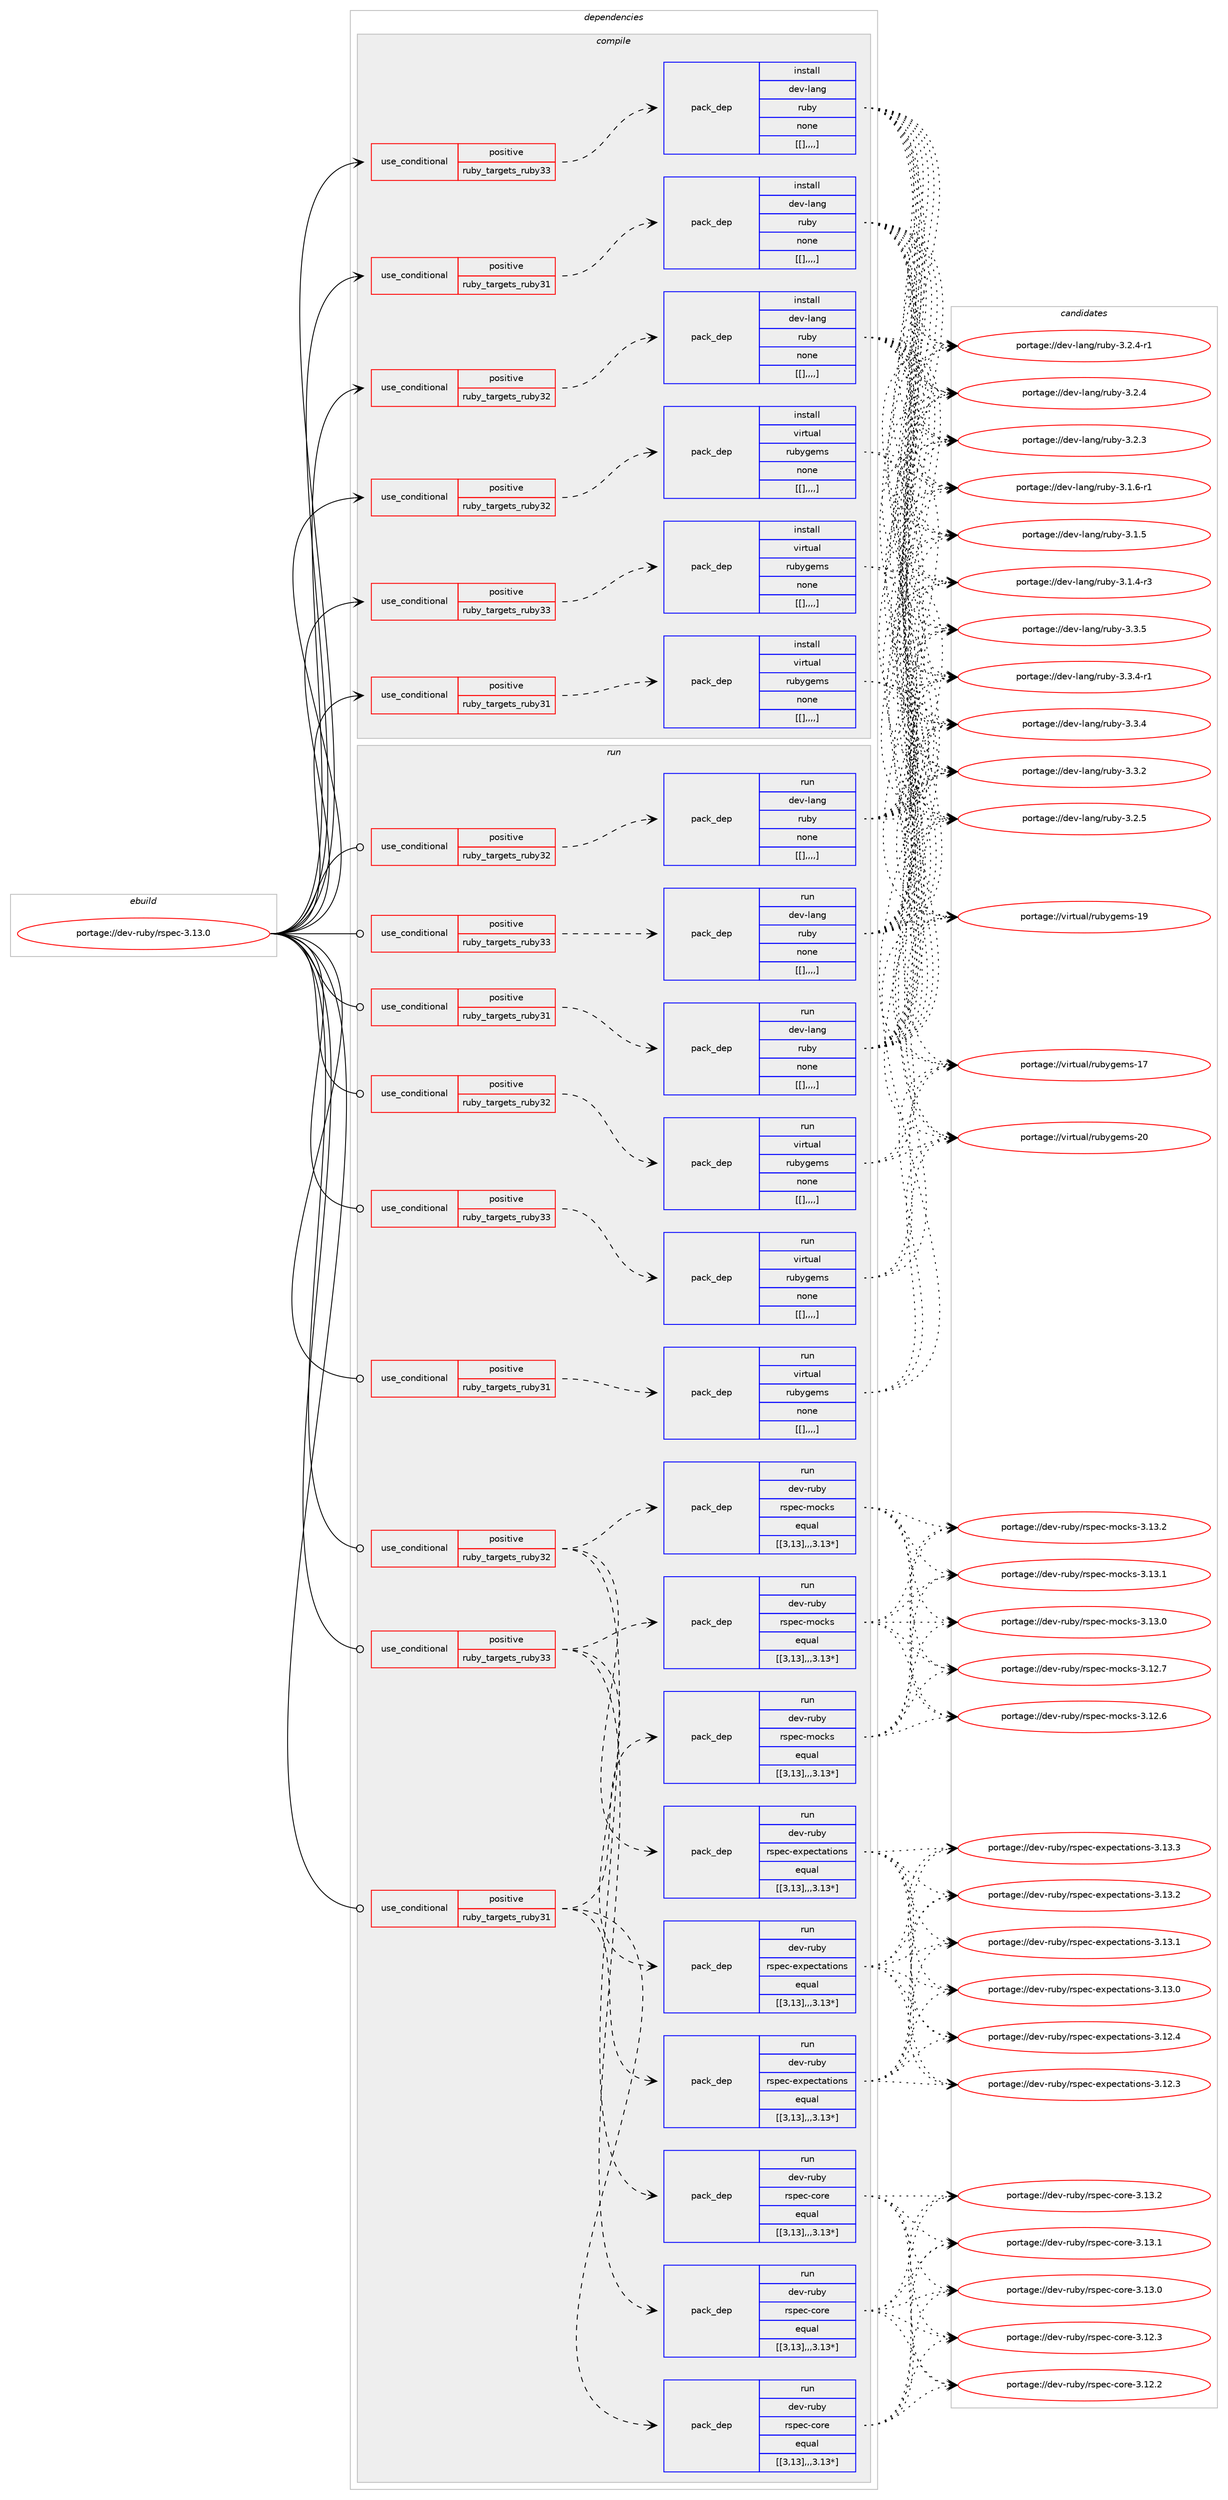 digraph prolog {

# *************
# Graph options
# *************

newrank=true;
concentrate=true;
compound=true;
graph [rankdir=LR,fontname=Helvetica,fontsize=10,ranksep=1.5];#, ranksep=2.5, nodesep=0.2];
edge  [arrowhead=vee];
node  [fontname=Helvetica,fontsize=10];

# **********
# The ebuild
# **********

subgraph cluster_leftcol {
color=gray;
label=<<i>ebuild</i>>;
id [label="portage://dev-ruby/rspec-3.13.0", color=red, width=4, href="../dev-ruby/rspec-3.13.0.svg"];
}

# ****************
# The dependencies
# ****************

subgraph cluster_midcol {
color=gray;
label=<<i>dependencies</i>>;
subgraph cluster_compile {
fillcolor="#eeeeee";
style=filled;
label=<<i>compile</i>>;
subgraph cond59027 {
dependency210332 [label=<<TABLE BORDER="0" CELLBORDER="1" CELLSPACING="0" CELLPADDING="4"><TR><TD ROWSPAN="3" CELLPADDING="10">use_conditional</TD></TR><TR><TD>positive</TD></TR><TR><TD>ruby_targets_ruby31</TD></TR></TABLE>>, shape=none, color=red];
subgraph pack149864 {
dependency210371 [label=<<TABLE BORDER="0" CELLBORDER="1" CELLSPACING="0" CELLPADDING="4" WIDTH="220"><TR><TD ROWSPAN="6" CELLPADDING="30">pack_dep</TD></TR><TR><TD WIDTH="110">install</TD></TR><TR><TD>dev-lang</TD></TR><TR><TD>ruby</TD></TR><TR><TD>none</TD></TR><TR><TD>[[],,,,]</TD></TR></TABLE>>, shape=none, color=blue];
}
dependency210332:e -> dependency210371:w [weight=20,style="dashed",arrowhead="vee"];
}
id:e -> dependency210332:w [weight=20,style="solid",arrowhead="vee"];
subgraph cond59055 {
dependency210376 [label=<<TABLE BORDER="0" CELLBORDER="1" CELLSPACING="0" CELLPADDING="4"><TR><TD ROWSPAN="3" CELLPADDING="10">use_conditional</TD></TR><TR><TD>positive</TD></TR><TR><TD>ruby_targets_ruby31</TD></TR></TABLE>>, shape=none, color=red];
subgraph pack149877 {
dependency210396 [label=<<TABLE BORDER="0" CELLBORDER="1" CELLSPACING="0" CELLPADDING="4" WIDTH="220"><TR><TD ROWSPAN="6" CELLPADDING="30">pack_dep</TD></TR><TR><TD WIDTH="110">install</TD></TR><TR><TD>virtual</TD></TR><TR><TD>rubygems</TD></TR><TR><TD>none</TD></TR><TR><TD>[[],,,,]</TD></TR></TABLE>>, shape=none, color=blue];
}
dependency210376:e -> dependency210396:w [weight=20,style="dashed",arrowhead="vee"];
}
id:e -> dependency210376:w [weight=20,style="solid",arrowhead="vee"];
subgraph cond59074 {
dependency210420 [label=<<TABLE BORDER="0" CELLBORDER="1" CELLSPACING="0" CELLPADDING="4"><TR><TD ROWSPAN="3" CELLPADDING="10">use_conditional</TD></TR><TR><TD>positive</TD></TR><TR><TD>ruby_targets_ruby32</TD></TR></TABLE>>, shape=none, color=red];
subgraph pack149907 {
dependency210493 [label=<<TABLE BORDER="0" CELLBORDER="1" CELLSPACING="0" CELLPADDING="4" WIDTH="220"><TR><TD ROWSPAN="6" CELLPADDING="30">pack_dep</TD></TR><TR><TD WIDTH="110">install</TD></TR><TR><TD>dev-lang</TD></TR><TR><TD>ruby</TD></TR><TR><TD>none</TD></TR><TR><TD>[[],,,,]</TD></TR></TABLE>>, shape=none, color=blue];
}
dependency210420:e -> dependency210493:w [weight=20,style="dashed",arrowhead="vee"];
}
id:e -> dependency210420:w [weight=20,style="solid",arrowhead="vee"];
subgraph cond59112 {
dependency210533 [label=<<TABLE BORDER="0" CELLBORDER="1" CELLSPACING="0" CELLPADDING="4"><TR><TD ROWSPAN="3" CELLPADDING="10">use_conditional</TD></TR><TR><TD>positive</TD></TR><TR><TD>ruby_targets_ruby32</TD></TR></TABLE>>, shape=none, color=red];
subgraph pack149952 {
dependency210556 [label=<<TABLE BORDER="0" CELLBORDER="1" CELLSPACING="0" CELLPADDING="4" WIDTH="220"><TR><TD ROWSPAN="6" CELLPADDING="30">pack_dep</TD></TR><TR><TD WIDTH="110">install</TD></TR><TR><TD>virtual</TD></TR><TR><TD>rubygems</TD></TR><TR><TD>none</TD></TR><TR><TD>[[],,,,]</TD></TR></TABLE>>, shape=none, color=blue];
}
dependency210533:e -> dependency210556:w [weight=20,style="dashed",arrowhead="vee"];
}
id:e -> dependency210533:w [weight=20,style="solid",arrowhead="vee"];
subgraph cond59168 {
dependency210619 [label=<<TABLE BORDER="0" CELLBORDER="1" CELLSPACING="0" CELLPADDING="4"><TR><TD ROWSPAN="3" CELLPADDING="10">use_conditional</TD></TR><TR><TD>positive</TD></TR><TR><TD>ruby_targets_ruby33</TD></TR></TABLE>>, shape=none, color=red];
subgraph pack150006 {
dependency210661 [label=<<TABLE BORDER="0" CELLBORDER="1" CELLSPACING="0" CELLPADDING="4" WIDTH="220"><TR><TD ROWSPAN="6" CELLPADDING="30">pack_dep</TD></TR><TR><TD WIDTH="110">install</TD></TR><TR><TD>dev-lang</TD></TR><TR><TD>ruby</TD></TR><TR><TD>none</TD></TR><TR><TD>[[],,,,]</TD></TR></TABLE>>, shape=none, color=blue];
}
dependency210619:e -> dependency210661:w [weight=20,style="dashed",arrowhead="vee"];
}
id:e -> dependency210619:w [weight=20,style="solid",arrowhead="vee"];
subgraph cond59193 {
dependency210667 [label=<<TABLE BORDER="0" CELLBORDER="1" CELLSPACING="0" CELLPADDING="4"><TR><TD ROWSPAN="3" CELLPADDING="10">use_conditional</TD></TR><TR><TD>positive</TD></TR><TR><TD>ruby_targets_ruby33</TD></TR></TABLE>>, shape=none, color=red];
subgraph pack150023 {
dependency210669 [label=<<TABLE BORDER="0" CELLBORDER="1" CELLSPACING="0" CELLPADDING="4" WIDTH="220"><TR><TD ROWSPAN="6" CELLPADDING="30">pack_dep</TD></TR><TR><TD WIDTH="110">install</TD></TR><TR><TD>virtual</TD></TR><TR><TD>rubygems</TD></TR><TR><TD>none</TD></TR><TR><TD>[[],,,,]</TD></TR></TABLE>>, shape=none, color=blue];
}
dependency210667:e -> dependency210669:w [weight=20,style="dashed",arrowhead="vee"];
}
id:e -> dependency210667:w [weight=20,style="solid",arrowhead="vee"];
}
subgraph cluster_compileandrun {
fillcolor="#eeeeee";
style=filled;
label=<<i>compile and run</i>>;
}
subgraph cluster_run {
fillcolor="#eeeeee";
style=filled;
label=<<i>run</i>>;
subgraph cond59201 {
dependency210692 [label=<<TABLE BORDER="0" CELLBORDER="1" CELLSPACING="0" CELLPADDING="4"><TR><TD ROWSPAN="3" CELLPADDING="10">use_conditional</TD></TR><TR><TD>positive</TD></TR><TR><TD>ruby_targets_ruby31</TD></TR></TABLE>>, shape=none, color=red];
subgraph pack150076 {
dependency210768 [label=<<TABLE BORDER="0" CELLBORDER="1" CELLSPACING="0" CELLPADDING="4" WIDTH="220"><TR><TD ROWSPAN="6" CELLPADDING="30">pack_dep</TD></TR><TR><TD WIDTH="110">run</TD></TR><TR><TD>dev-lang</TD></TR><TR><TD>ruby</TD></TR><TR><TD>none</TD></TR><TR><TD>[[],,,,]</TD></TR></TABLE>>, shape=none, color=blue];
}
dependency210692:e -> dependency210768:w [weight=20,style="dashed",arrowhead="vee"];
}
id:e -> dependency210692:w [weight=20,style="solid",arrowhead="odot"];
subgraph cond59238 {
dependency210813 [label=<<TABLE BORDER="0" CELLBORDER="1" CELLSPACING="0" CELLPADDING="4"><TR><TD ROWSPAN="3" CELLPADDING="10">use_conditional</TD></TR><TR><TD>positive</TD></TR><TR><TD>ruby_targets_ruby31</TD></TR></TABLE>>, shape=none, color=red];
subgraph pack150099 {
dependency210818 [label=<<TABLE BORDER="0" CELLBORDER="1" CELLSPACING="0" CELLPADDING="4" WIDTH="220"><TR><TD ROWSPAN="6" CELLPADDING="30">pack_dep</TD></TR><TR><TD WIDTH="110">run</TD></TR><TR><TD>dev-ruby</TD></TR><TR><TD>rspec-core</TD></TR><TR><TD>equal</TD></TR><TR><TD>[[3,13],,,3.13*]</TD></TR></TABLE>>, shape=none, color=blue];
}
dependency210813:e -> dependency210818:w [weight=20,style="dashed",arrowhead="vee"];
subgraph pack150116 {
dependency210868 [label=<<TABLE BORDER="0" CELLBORDER="1" CELLSPACING="0" CELLPADDING="4" WIDTH="220"><TR><TD ROWSPAN="6" CELLPADDING="30">pack_dep</TD></TR><TR><TD WIDTH="110">run</TD></TR><TR><TD>dev-ruby</TD></TR><TR><TD>rspec-expectations</TD></TR><TR><TD>equal</TD></TR><TR><TD>[[3,13],,,3.13*]</TD></TR></TABLE>>, shape=none, color=blue];
}
dependency210813:e -> dependency210868:w [weight=20,style="dashed",arrowhead="vee"];
subgraph pack150138 {
dependency210887 [label=<<TABLE BORDER="0" CELLBORDER="1" CELLSPACING="0" CELLPADDING="4" WIDTH="220"><TR><TD ROWSPAN="6" CELLPADDING="30">pack_dep</TD></TR><TR><TD WIDTH="110">run</TD></TR><TR><TD>dev-ruby</TD></TR><TR><TD>rspec-mocks</TD></TR><TR><TD>equal</TD></TR><TR><TD>[[3,13],,,3.13*]</TD></TR></TABLE>>, shape=none, color=blue];
}
dependency210813:e -> dependency210887:w [weight=20,style="dashed",arrowhead="vee"];
}
id:e -> dependency210813:w [weight=20,style="solid",arrowhead="odot"];
subgraph cond59333 {
dependency210976 [label=<<TABLE BORDER="0" CELLBORDER="1" CELLSPACING="0" CELLPADDING="4"><TR><TD ROWSPAN="3" CELLPADDING="10">use_conditional</TD></TR><TR><TD>positive</TD></TR><TR><TD>ruby_targets_ruby31</TD></TR></TABLE>>, shape=none, color=red];
subgraph pack150201 {
dependency211020 [label=<<TABLE BORDER="0" CELLBORDER="1" CELLSPACING="0" CELLPADDING="4" WIDTH="220"><TR><TD ROWSPAN="6" CELLPADDING="30">pack_dep</TD></TR><TR><TD WIDTH="110">run</TD></TR><TR><TD>virtual</TD></TR><TR><TD>rubygems</TD></TR><TR><TD>none</TD></TR><TR><TD>[[],,,,]</TD></TR></TABLE>>, shape=none, color=blue];
}
dependency210976:e -> dependency211020:w [weight=20,style="dashed",arrowhead="vee"];
}
id:e -> dependency210976:w [weight=20,style="solid",arrowhead="odot"];
subgraph cond59355 {
dependency211025 [label=<<TABLE BORDER="0" CELLBORDER="1" CELLSPACING="0" CELLPADDING="4"><TR><TD ROWSPAN="3" CELLPADDING="10">use_conditional</TD></TR><TR><TD>positive</TD></TR><TR><TD>ruby_targets_ruby32</TD></TR></TABLE>>, shape=none, color=red];
subgraph pack150224 {
dependency211043 [label=<<TABLE BORDER="0" CELLBORDER="1" CELLSPACING="0" CELLPADDING="4" WIDTH="220"><TR><TD ROWSPAN="6" CELLPADDING="30">pack_dep</TD></TR><TR><TD WIDTH="110">run</TD></TR><TR><TD>dev-lang</TD></TR><TR><TD>ruby</TD></TR><TR><TD>none</TD></TR><TR><TD>[[],,,,]</TD></TR></TABLE>>, shape=none, color=blue];
}
dependency211025:e -> dependency211043:w [weight=20,style="dashed",arrowhead="vee"];
}
id:e -> dependency211025:w [weight=20,style="solid",arrowhead="odot"];
subgraph cond59372 {
dependency211072 [label=<<TABLE BORDER="0" CELLBORDER="1" CELLSPACING="0" CELLPADDING="4"><TR><TD ROWSPAN="3" CELLPADDING="10">use_conditional</TD></TR><TR><TD>positive</TD></TR><TR><TD>ruby_targets_ruby32</TD></TR></TABLE>>, shape=none, color=red];
subgraph pack150237 {
dependency211076 [label=<<TABLE BORDER="0" CELLBORDER="1" CELLSPACING="0" CELLPADDING="4" WIDTH="220"><TR><TD ROWSPAN="6" CELLPADDING="30">pack_dep</TD></TR><TR><TD WIDTH="110">run</TD></TR><TR><TD>dev-ruby</TD></TR><TR><TD>rspec-core</TD></TR><TR><TD>equal</TD></TR><TR><TD>[[3,13],,,3.13*]</TD></TR></TABLE>>, shape=none, color=blue];
}
dependency211072:e -> dependency211076:w [weight=20,style="dashed",arrowhead="vee"];
subgraph pack150240 {
dependency211118 [label=<<TABLE BORDER="0" CELLBORDER="1" CELLSPACING="0" CELLPADDING="4" WIDTH="220"><TR><TD ROWSPAN="6" CELLPADDING="30">pack_dep</TD></TR><TR><TD WIDTH="110">run</TD></TR><TR><TD>dev-ruby</TD></TR><TR><TD>rspec-expectations</TD></TR><TR><TD>equal</TD></TR><TR><TD>[[3,13],,,3.13*]</TD></TR></TABLE>>, shape=none, color=blue];
}
dependency211072:e -> dependency211118:w [weight=20,style="dashed",arrowhead="vee"];
subgraph pack150263 {
dependency211140 [label=<<TABLE BORDER="0" CELLBORDER="1" CELLSPACING="0" CELLPADDING="4" WIDTH="220"><TR><TD ROWSPAN="6" CELLPADDING="30">pack_dep</TD></TR><TR><TD WIDTH="110">run</TD></TR><TR><TD>dev-ruby</TD></TR><TR><TD>rspec-mocks</TD></TR><TR><TD>equal</TD></TR><TR><TD>[[3,13],,,3.13*]</TD></TR></TABLE>>, shape=none, color=blue];
}
dependency211072:e -> dependency211140:w [weight=20,style="dashed",arrowhead="vee"];
}
id:e -> dependency211072:w [weight=20,style="solid",arrowhead="odot"];
subgraph cond59430 {
dependency211197 [label=<<TABLE BORDER="0" CELLBORDER="1" CELLSPACING="0" CELLPADDING="4"><TR><TD ROWSPAN="3" CELLPADDING="10">use_conditional</TD></TR><TR><TD>positive</TD></TR><TR><TD>ruby_targets_ruby32</TD></TR></TABLE>>, shape=none, color=red];
subgraph pack150317 {
dependency211241 [label=<<TABLE BORDER="0" CELLBORDER="1" CELLSPACING="0" CELLPADDING="4" WIDTH="220"><TR><TD ROWSPAN="6" CELLPADDING="30">pack_dep</TD></TR><TR><TD WIDTH="110">run</TD></TR><TR><TD>virtual</TD></TR><TR><TD>rubygems</TD></TR><TR><TD>none</TD></TR><TR><TD>[[],,,,]</TD></TR></TABLE>>, shape=none, color=blue];
}
dependency211197:e -> dependency211241:w [weight=20,style="dashed",arrowhead="vee"];
}
id:e -> dependency211197:w [weight=20,style="solid",arrowhead="odot"];
subgraph cond59461 {
dependency211261 [label=<<TABLE BORDER="0" CELLBORDER="1" CELLSPACING="0" CELLPADDING="4"><TR><TD ROWSPAN="3" CELLPADDING="10">use_conditional</TD></TR><TR><TD>positive</TD></TR><TR><TD>ruby_targets_ruby33</TD></TR></TABLE>>, shape=none, color=red];
subgraph pack150363 {
dependency211321 [label=<<TABLE BORDER="0" CELLBORDER="1" CELLSPACING="0" CELLPADDING="4" WIDTH="220"><TR><TD ROWSPAN="6" CELLPADDING="30">pack_dep</TD></TR><TR><TD WIDTH="110">run</TD></TR><TR><TD>dev-lang</TD></TR><TR><TD>ruby</TD></TR><TR><TD>none</TD></TR><TR><TD>[[],,,,]</TD></TR></TABLE>>, shape=none, color=blue];
}
dependency211261:e -> dependency211321:w [weight=20,style="dashed",arrowhead="vee"];
}
id:e -> dependency211261:w [weight=20,style="solid",arrowhead="odot"];
subgraph cond59503 {
dependency211331 [label=<<TABLE BORDER="0" CELLBORDER="1" CELLSPACING="0" CELLPADDING="4"><TR><TD ROWSPAN="3" CELLPADDING="10">use_conditional</TD></TR><TR><TD>positive</TD></TR><TR><TD>ruby_targets_ruby33</TD></TR></TABLE>>, shape=none, color=red];
subgraph pack150372 {
dependency211348 [label=<<TABLE BORDER="0" CELLBORDER="1" CELLSPACING="0" CELLPADDING="4" WIDTH="220"><TR><TD ROWSPAN="6" CELLPADDING="30">pack_dep</TD></TR><TR><TD WIDTH="110">run</TD></TR><TR><TD>dev-ruby</TD></TR><TR><TD>rspec-core</TD></TR><TR><TD>equal</TD></TR><TR><TD>[[3,13],,,3.13*]</TD></TR></TABLE>>, shape=none, color=blue];
}
dependency211331:e -> dependency211348:w [weight=20,style="dashed",arrowhead="vee"];
subgraph pack150395 {
dependency211394 [label=<<TABLE BORDER="0" CELLBORDER="1" CELLSPACING="0" CELLPADDING="4" WIDTH="220"><TR><TD ROWSPAN="6" CELLPADDING="30">pack_dep</TD></TR><TR><TD WIDTH="110">run</TD></TR><TR><TD>dev-ruby</TD></TR><TR><TD>rspec-expectations</TD></TR><TR><TD>equal</TD></TR><TR><TD>[[3,13],,,3.13*]</TD></TR></TABLE>>, shape=none, color=blue];
}
dependency211331:e -> dependency211394:w [weight=20,style="dashed",arrowhead="vee"];
subgraph pack150412 {
dependency211418 [label=<<TABLE BORDER="0" CELLBORDER="1" CELLSPACING="0" CELLPADDING="4" WIDTH="220"><TR><TD ROWSPAN="6" CELLPADDING="30">pack_dep</TD></TR><TR><TD WIDTH="110">run</TD></TR><TR><TD>dev-ruby</TD></TR><TR><TD>rspec-mocks</TD></TR><TR><TD>equal</TD></TR><TR><TD>[[3,13],,,3.13*]</TD></TR></TABLE>>, shape=none, color=blue];
}
dependency211331:e -> dependency211418:w [weight=20,style="dashed",arrowhead="vee"];
}
id:e -> dependency211331:w [weight=20,style="solid",arrowhead="odot"];
subgraph cond59548 {
dependency211489 [label=<<TABLE BORDER="0" CELLBORDER="1" CELLSPACING="0" CELLPADDING="4"><TR><TD ROWSPAN="3" CELLPADDING="10">use_conditional</TD></TR><TR><TD>positive</TD></TR><TR><TD>ruby_targets_ruby33</TD></TR></TABLE>>, shape=none, color=red];
subgraph pack150459 {
dependency211515 [label=<<TABLE BORDER="0" CELLBORDER="1" CELLSPACING="0" CELLPADDING="4" WIDTH="220"><TR><TD ROWSPAN="6" CELLPADDING="30">pack_dep</TD></TR><TR><TD WIDTH="110">run</TD></TR><TR><TD>virtual</TD></TR><TR><TD>rubygems</TD></TR><TR><TD>none</TD></TR><TR><TD>[[],,,,]</TD></TR></TABLE>>, shape=none, color=blue];
}
dependency211489:e -> dependency211515:w [weight=20,style="dashed",arrowhead="vee"];
}
id:e -> dependency211489:w [weight=20,style="solid",arrowhead="odot"];
}
}

# **************
# The candidates
# **************

subgraph cluster_choices {
rank=same;
color=gray;
label=<<i>candidates</i>>;

subgraph choice150037 {
color=black;
nodesep=1;
choice10010111845108971101034711411798121455146514653 [label="portage://dev-lang/ruby-3.3.5", color=red, width=4,href="../dev-lang/ruby-3.3.5.svg"];
choice100101118451089711010347114117981214551465146524511449 [label="portage://dev-lang/ruby-3.3.4-r1", color=red, width=4,href="../dev-lang/ruby-3.3.4-r1.svg"];
choice10010111845108971101034711411798121455146514652 [label="portage://dev-lang/ruby-3.3.4", color=red, width=4,href="../dev-lang/ruby-3.3.4.svg"];
choice10010111845108971101034711411798121455146514650 [label="portage://dev-lang/ruby-3.3.2", color=red, width=4,href="../dev-lang/ruby-3.3.2.svg"];
choice10010111845108971101034711411798121455146504653 [label="portage://dev-lang/ruby-3.2.5", color=red, width=4,href="../dev-lang/ruby-3.2.5.svg"];
choice100101118451089711010347114117981214551465046524511449 [label="portage://dev-lang/ruby-3.2.4-r1", color=red, width=4,href="../dev-lang/ruby-3.2.4-r1.svg"];
choice10010111845108971101034711411798121455146504652 [label="portage://dev-lang/ruby-3.2.4", color=red, width=4,href="../dev-lang/ruby-3.2.4.svg"];
choice10010111845108971101034711411798121455146504651 [label="portage://dev-lang/ruby-3.2.3", color=red, width=4,href="../dev-lang/ruby-3.2.3.svg"];
choice100101118451089711010347114117981214551464946544511449 [label="portage://dev-lang/ruby-3.1.6-r1", color=red, width=4,href="../dev-lang/ruby-3.1.6-r1.svg"];
choice10010111845108971101034711411798121455146494653 [label="portage://dev-lang/ruby-3.1.5", color=red, width=4,href="../dev-lang/ruby-3.1.5.svg"];
choice100101118451089711010347114117981214551464946524511451 [label="portage://dev-lang/ruby-3.1.4-r3", color=red, width=4,href="../dev-lang/ruby-3.1.4-r3.svg"];
dependency210371:e -> choice10010111845108971101034711411798121455146514653:w [style=dotted,weight="100"];
dependency210371:e -> choice100101118451089711010347114117981214551465146524511449:w [style=dotted,weight="100"];
dependency210371:e -> choice10010111845108971101034711411798121455146514652:w [style=dotted,weight="100"];
dependency210371:e -> choice10010111845108971101034711411798121455146514650:w [style=dotted,weight="100"];
dependency210371:e -> choice10010111845108971101034711411798121455146504653:w [style=dotted,weight="100"];
dependency210371:e -> choice100101118451089711010347114117981214551465046524511449:w [style=dotted,weight="100"];
dependency210371:e -> choice10010111845108971101034711411798121455146504652:w [style=dotted,weight="100"];
dependency210371:e -> choice10010111845108971101034711411798121455146504651:w [style=dotted,weight="100"];
dependency210371:e -> choice100101118451089711010347114117981214551464946544511449:w [style=dotted,weight="100"];
dependency210371:e -> choice10010111845108971101034711411798121455146494653:w [style=dotted,weight="100"];
dependency210371:e -> choice100101118451089711010347114117981214551464946524511451:w [style=dotted,weight="100"];
}
subgraph choice150046 {
color=black;
nodesep=1;
choice118105114116117971084711411798121103101109115455048 [label="portage://virtual/rubygems-20", color=red, width=4,href="../virtual/rubygems-20.svg"];
choice118105114116117971084711411798121103101109115454957 [label="portage://virtual/rubygems-19", color=red, width=4,href="../virtual/rubygems-19.svg"];
choice118105114116117971084711411798121103101109115454955 [label="portage://virtual/rubygems-17", color=red, width=4,href="../virtual/rubygems-17.svg"];
dependency210396:e -> choice118105114116117971084711411798121103101109115455048:w [style=dotted,weight="100"];
dependency210396:e -> choice118105114116117971084711411798121103101109115454957:w [style=dotted,weight="100"];
dependency210396:e -> choice118105114116117971084711411798121103101109115454955:w [style=dotted,weight="100"];
}
subgraph choice150054 {
color=black;
nodesep=1;
choice10010111845108971101034711411798121455146514653 [label="portage://dev-lang/ruby-3.3.5", color=red, width=4,href="../dev-lang/ruby-3.3.5.svg"];
choice100101118451089711010347114117981214551465146524511449 [label="portage://dev-lang/ruby-3.3.4-r1", color=red, width=4,href="../dev-lang/ruby-3.3.4-r1.svg"];
choice10010111845108971101034711411798121455146514652 [label="portage://dev-lang/ruby-3.3.4", color=red, width=4,href="../dev-lang/ruby-3.3.4.svg"];
choice10010111845108971101034711411798121455146514650 [label="portage://dev-lang/ruby-3.3.2", color=red, width=4,href="../dev-lang/ruby-3.3.2.svg"];
choice10010111845108971101034711411798121455146504653 [label="portage://dev-lang/ruby-3.2.5", color=red, width=4,href="../dev-lang/ruby-3.2.5.svg"];
choice100101118451089711010347114117981214551465046524511449 [label="portage://dev-lang/ruby-3.2.4-r1", color=red, width=4,href="../dev-lang/ruby-3.2.4-r1.svg"];
choice10010111845108971101034711411798121455146504652 [label="portage://dev-lang/ruby-3.2.4", color=red, width=4,href="../dev-lang/ruby-3.2.4.svg"];
choice10010111845108971101034711411798121455146504651 [label="portage://dev-lang/ruby-3.2.3", color=red, width=4,href="../dev-lang/ruby-3.2.3.svg"];
choice100101118451089711010347114117981214551464946544511449 [label="portage://dev-lang/ruby-3.1.6-r1", color=red, width=4,href="../dev-lang/ruby-3.1.6-r1.svg"];
choice10010111845108971101034711411798121455146494653 [label="portage://dev-lang/ruby-3.1.5", color=red, width=4,href="../dev-lang/ruby-3.1.5.svg"];
choice100101118451089711010347114117981214551464946524511451 [label="portage://dev-lang/ruby-3.1.4-r3", color=red, width=4,href="../dev-lang/ruby-3.1.4-r3.svg"];
dependency210493:e -> choice10010111845108971101034711411798121455146514653:w [style=dotted,weight="100"];
dependency210493:e -> choice100101118451089711010347114117981214551465146524511449:w [style=dotted,weight="100"];
dependency210493:e -> choice10010111845108971101034711411798121455146514652:w [style=dotted,weight="100"];
dependency210493:e -> choice10010111845108971101034711411798121455146514650:w [style=dotted,weight="100"];
dependency210493:e -> choice10010111845108971101034711411798121455146504653:w [style=dotted,weight="100"];
dependency210493:e -> choice100101118451089711010347114117981214551465046524511449:w [style=dotted,weight="100"];
dependency210493:e -> choice10010111845108971101034711411798121455146504652:w [style=dotted,weight="100"];
dependency210493:e -> choice10010111845108971101034711411798121455146504651:w [style=dotted,weight="100"];
dependency210493:e -> choice100101118451089711010347114117981214551464946544511449:w [style=dotted,weight="100"];
dependency210493:e -> choice10010111845108971101034711411798121455146494653:w [style=dotted,weight="100"];
dependency210493:e -> choice100101118451089711010347114117981214551464946524511451:w [style=dotted,weight="100"];
}
subgraph choice150057 {
color=black;
nodesep=1;
choice118105114116117971084711411798121103101109115455048 [label="portage://virtual/rubygems-20", color=red, width=4,href="../virtual/rubygems-20.svg"];
choice118105114116117971084711411798121103101109115454957 [label="portage://virtual/rubygems-19", color=red, width=4,href="../virtual/rubygems-19.svg"];
choice118105114116117971084711411798121103101109115454955 [label="portage://virtual/rubygems-17", color=red, width=4,href="../virtual/rubygems-17.svg"];
dependency210556:e -> choice118105114116117971084711411798121103101109115455048:w [style=dotted,weight="100"];
dependency210556:e -> choice118105114116117971084711411798121103101109115454957:w [style=dotted,weight="100"];
dependency210556:e -> choice118105114116117971084711411798121103101109115454955:w [style=dotted,weight="100"];
}
subgraph choice150068 {
color=black;
nodesep=1;
choice10010111845108971101034711411798121455146514653 [label="portage://dev-lang/ruby-3.3.5", color=red, width=4,href="../dev-lang/ruby-3.3.5.svg"];
choice100101118451089711010347114117981214551465146524511449 [label="portage://dev-lang/ruby-3.3.4-r1", color=red, width=4,href="../dev-lang/ruby-3.3.4-r1.svg"];
choice10010111845108971101034711411798121455146514652 [label="portage://dev-lang/ruby-3.3.4", color=red, width=4,href="../dev-lang/ruby-3.3.4.svg"];
choice10010111845108971101034711411798121455146514650 [label="portage://dev-lang/ruby-3.3.2", color=red, width=4,href="../dev-lang/ruby-3.3.2.svg"];
choice10010111845108971101034711411798121455146504653 [label="portage://dev-lang/ruby-3.2.5", color=red, width=4,href="../dev-lang/ruby-3.2.5.svg"];
choice100101118451089711010347114117981214551465046524511449 [label="portage://dev-lang/ruby-3.2.4-r1", color=red, width=4,href="../dev-lang/ruby-3.2.4-r1.svg"];
choice10010111845108971101034711411798121455146504652 [label="portage://dev-lang/ruby-3.2.4", color=red, width=4,href="../dev-lang/ruby-3.2.4.svg"];
choice10010111845108971101034711411798121455146504651 [label="portage://dev-lang/ruby-3.2.3", color=red, width=4,href="../dev-lang/ruby-3.2.3.svg"];
choice100101118451089711010347114117981214551464946544511449 [label="portage://dev-lang/ruby-3.1.6-r1", color=red, width=4,href="../dev-lang/ruby-3.1.6-r1.svg"];
choice10010111845108971101034711411798121455146494653 [label="portage://dev-lang/ruby-3.1.5", color=red, width=4,href="../dev-lang/ruby-3.1.5.svg"];
choice100101118451089711010347114117981214551464946524511451 [label="portage://dev-lang/ruby-3.1.4-r3", color=red, width=4,href="../dev-lang/ruby-3.1.4-r3.svg"];
dependency210661:e -> choice10010111845108971101034711411798121455146514653:w [style=dotted,weight="100"];
dependency210661:e -> choice100101118451089711010347114117981214551465146524511449:w [style=dotted,weight="100"];
dependency210661:e -> choice10010111845108971101034711411798121455146514652:w [style=dotted,weight="100"];
dependency210661:e -> choice10010111845108971101034711411798121455146514650:w [style=dotted,weight="100"];
dependency210661:e -> choice10010111845108971101034711411798121455146504653:w [style=dotted,weight="100"];
dependency210661:e -> choice100101118451089711010347114117981214551465046524511449:w [style=dotted,weight="100"];
dependency210661:e -> choice10010111845108971101034711411798121455146504652:w [style=dotted,weight="100"];
dependency210661:e -> choice10010111845108971101034711411798121455146504651:w [style=dotted,weight="100"];
dependency210661:e -> choice100101118451089711010347114117981214551464946544511449:w [style=dotted,weight="100"];
dependency210661:e -> choice10010111845108971101034711411798121455146494653:w [style=dotted,weight="100"];
dependency210661:e -> choice100101118451089711010347114117981214551464946524511451:w [style=dotted,weight="100"];
}
subgraph choice150086 {
color=black;
nodesep=1;
choice118105114116117971084711411798121103101109115455048 [label="portage://virtual/rubygems-20", color=red, width=4,href="../virtual/rubygems-20.svg"];
choice118105114116117971084711411798121103101109115454957 [label="portage://virtual/rubygems-19", color=red, width=4,href="../virtual/rubygems-19.svg"];
choice118105114116117971084711411798121103101109115454955 [label="portage://virtual/rubygems-17", color=red, width=4,href="../virtual/rubygems-17.svg"];
dependency210669:e -> choice118105114116117971084711411798121103101109115455048:w [style=dotted,weight="100"];
dependency210669:e -> choice118105114116117971084711411798121103101109115454957:w [style=dotted,weight="100"];
dependency210669:e -> choice118105114116117971084711411798121103101109115454955:w [style=dotted,weight="100"];
}
subgraph choice150091 {
color=black;
nodesep=1;
choice10010111845108971101034711411798121455146514653 [label="portage://dev-lang/ruby-3.3.5", color=red, width=4,href="../dev-lang/ruby-3.3.5.svg"];
choice100101118451089711010347114117981214551465146524511449 [label="portage://dev-lang/ruby-3.3.4-r1", color=red, width=4,href="../dev-lang/ruby-3.3.4-r1.svg"];
choice10010111845108971101034711411798121455146514652 [label="portage://dev-lang/ruby-3.3.4", color=red, width=4,href="../dev-lang/ruby-3.3.4.svg"];
choice10010111845108971101034711411798121455146514650 [label="portage://dev-lang/ruby-3.3.2", color=red, width=4,href="../dev-lang/ruby-3.3.2.svg"];
choice10010111845108971101034711411798121455146504653 [label="portage://dev-lang/ruby-3.2.5", color=red, width=4,href="../dev-lang/ruby-3.2.5.svg"];
choice100101118451089711010347114117981214551465046524511449 [label="portage://dev-lang/ruby-3.2.4-r1", color=red, width=4,href="../dev-lang/ruby-3.2.4-r1.svg"];
choice10010111845108971101034711411798121455146504652 [label="portage://dev-lang/ruby-3.2.4", color=red, width=4,href="../dev-lang/ruby-3.2.4.svg"];
choice10010111845108971101034711411798121455146504651 [label="portage://dev-lang/ruby-3.2.3", color=red, width=4,href="../dev-lang/ruby-3.2.3.svg"];
choice100101118451089711010347114117981214551464946544511449 [label="portage://dev-lang/ruby-3.1.6-r1", color=red, width=4,href="../dev-lang/ruby-3.1.6-r1.svg"];
choice10010111845108971101034711411798121455146494653 [label="portage://dev-lang/ruby-3.1.5", color=red, width=4,href="../dev-lang/ruby-3.1.5.svg"];
choice100101118451089711010347114117981214551464946524511451 [label="portage://dev-lang/ruby-3.1.4-r3", color=red, width=4,href="../dev-lang/ruby-3.1.4-r3.svg"];
dependency210768:e -> choice10010111845108971101034711411798121455146514653:w [style=dotted,weight="100"];
dependency210768:e -> choice100101118451089711010347114117981214551465146524511449:w [style=dotted,weight="100"];
dependency210768:e -> choice10010111845108971101034711411798121455146514652:w [style=dotted,weight="100"];
dependency210768:e -> choice10010111845108971101034711411798121455146514650:w [style=dotted,weight="100"];
dependency210768:e -> choice10010111845108971101034711411798121455146504653:w [style=dotted,weight="100"];
dependency210768:e -> choice100101118451089711010347114117981214551465046524511449:w [style=dotted,weight="100"];
dependency210768:e -> choice10010111845108971101034711411798121455146504652:w [style=dotted,weight="100"];
dependency210768:e -> choice10010111845108971101034711411798121455146504651:w [style=dotted,weight="100"];
dependency210768:e -> choice100101118451089711010347114117981214551464946544511449:w [style=dotted,weight="100"];
dependency210768:e -> choice10010111845108971101034711411798121455146494653:w [style=dotted,weight="100"];
dependency210768:e -> choice100101118451089711010347114117981214551464946524511451:w [style=dotted,weight="100"];
}
subgraph choice150106 {
color=black;
nodesep=1;
choice10010111845114117981214711411511210199459911111410145514649514650 [label="portage://dev-ruby/rspec-core-3.13.2", color=red, width=4,href="../dev-ruby/rspec-core-3.13.2.svg"];
choice10010111845114117981214711411511210199459911111410145514649514649 [label="portage://dev-ruby/rspec-core-3.13.1", color=red, width=4,href="../dev-ruby/rspec-core-3.13.1.svg"];
choice10010111845114117981214711411511210199459911111410145514649514648 [label="portage://dev-ruby/rspec-core-3.13.0", color=red, width=4,href="../dev-ruby/rspec-core-3.13.0.svg"];
choice10010111845114117981214711411511210199459911111410145514649504651 [label="portage://dev-ruby/rspec-core-3.12.3", color=red, width=4,href="../dev-ruby/rspec-core-3.12.3.svg"];
choice10010111845114117981214711411511210199459911111410145514649504650 [label="portage://dev-ruby/rspec-core-3.12.2", color=red, width=4,href="../dev-ruby/rspec-core-3.12.2.svg"];
dependency210818:e -> choice10010111845114117981214711411511210199459911111410145514649514650:w [style=dotted,weight="100"];
dependency210818:e -> choice10010111845114117981214711411511210199459911111410145514649514649:w [style=dotted,weight="100"];
dependency210818:e -> choice10010111845114117981214711411511210199459911111410145514649514648:w [style=dotted,weight="100"];
dependency210818:e -> choice10010111845114117981214711411511210199459911111410145514649504651:w [style=dotted,weight="100"];
dependency210818:e -> choice10010111845114117981214711411511210199459911111410145514649504650:w [style=dotted,weight="100"];
}
subgraph choice150108 {
color=black;
nodesep=1;
choice1001011184511411798121471141151121019945101120112101991169711610511111011545514649514651 [label="portage://dev-ruby/rspec-expectations-3.13.3", color=red, width=4,href="../dev-ruby/rspec-expectations-3.13.3.svg"];
choice1001011184511411798121471141151121019945101120112101991169711610511111011545514649514650 [label="portage://dev-ruby/rspec-expectations-3.13.2", color=red, width=4,href="../dev-ruby/rspec-expectations-3.13.2.svg"];
choice1001011184511411798121471141151121019945101120112101991169711610511111011545514649514649 [label="portage://dev-ruby/rspec-expectations-3.13.1", color=red, width=4,href="../dev-ruby/rspec-expectations-3.13.1.svg"];
choice1001011184511411798121471141151121019945101120112101991169711610511111011545514649514648 [label="portage://dev-ruby/rspec-expectations-3.13.0", color=red, width=4,href="../dev-ruby/rspec-expectations-3.13.0.svg"];
choice1001011184511411798121471141151121019945101120112101991169711610511111011545514649504652 [label="portage://dev-ruby/rspec-expectations-3.12.4", color=red, width=4,href="../dev-ruby/rspec-expectations-3.12.4.svg"];
choice1001011184511411798121471141151121019945101120112101991169711610511111011545514649504651 [label="portage://dev-ruby/rspec-expectations-3.12.3", color=red, width=4,href="../dev-ruby/rspec-expectations-3.12.3.svg"];
dependency210868:e -> choice1001011184511411798121471141151121019945101120112101991169711610511111011545514649514651:w [style=dotted,weight="100"];
dependency210868:e -> choice1001011184511411798121471141151121019945101120112101991169711610511111011545514649514650:w [style=dotted,weight="100"];
dependency210868:e -> choice1001011184511411798121471141151121019945101120112101991169711610511111011545514649514649:w [style=dotted,weight="100"];
dependency210868:e -> choice1001011184511411798121471141151121019945101120112101991169711610511111011545514649514648:w [style=dotted,weight="100"];
dependency210868:e -> choice1001011184511411798121471141151121019945101120112101991169711610511111011545514649504652:w [style=dotted,weight="100"];
dependency210868:e -> choice1001011184511411798121471141151121019945101120112101991169711610511111011545514649504651:w [style=dotted,weight="100"];
}
subgraph choice150112 {
color=black;
nodesep=1;
choice10010111845114117981214711411511210199451091119910711545514649514650 [label="portage://dev-ruby/rspec-mocks-3.13.2", color=red, width=4,href="../dev-ruby/rspec-mocks-3.13.2.svg"];
choice10010111845114117981214711411511210199451091119910711545514649514649 [label="portage://dev-ruby/rspec-mocks-3.13.1", color=red, width=4,href="../dev-ruby/rspec-mocks-3.13.1.svg"];
choice10010111845114117981214711411511210199451091119910711545514649514648 [label="portage://dev-ruby/rspec-mocks-3.13.0", color=red, width=4,href="../dev-ruby/rspec-mocks-3.13.0.svg"];
choice10010111845114117981214711411511210199451091119910711545514649504655 [label="portage://dev-ruby/rspec-mocks-3.12.7", color=red, width=4,href="../dev-ruby/rspec-mocks-3.12.7.svg"];
choice10010111845114117981214711411511210199451091119910711545514649504654 [label="portage://dev-ruby/rspec-mocks-3.12.6", color=red, width=4,href="../dev-ruby/rspec-mocks-3.12.6.svg"];
dependency210887:e -> choice10010111845114117981214711411511210199451091119910711545514649514650:w [style=dotted,weight="100"];
dependency210887:e -> choice10010111845114117981214711411511210199451091119910711545514649514649:w [style=dotted,weight="100"];
dependency210887:e -> choice10010111845114117981214711411511210199451091119910711545514649514648:w [style=dotted,weight="100"];
dependency210887:e -> choice10010111845114117981214711411511210199451091119910711545514649504655:w [style=dotted,weight="100"];
dependency210887:e -> choice10010111845114117981214711411511210199451091119910711545514649504654:w [style=dotted,weight="100"];
}
subgraph choice150125 {
color=black;
nodesep=1;
choice118105114116117971084711411798121103101109115455048 [label="portage://virtual/rubygems-20", color=red, width=4,href="../virtual/rubygems-20.svg"];
choice118105114116117971084711411798121103101109115454957 [label="portage://virtual/rubygems-19", color=red, width=4,href="../virtual/rubygems-19.svg"];
choice118105114116117971084711411798121103101109115454955 [label="portage://virtual/rubygems-17", color=red, width=4,href="../virtual/rubygems-17.svg"];
dependency211020:e -> choice118105114116117971084711411798121103101109115455048:w [style=dotted,weight="100"];
dependency211020:e -> choice118105114116117971084711411798121103101109115454957:w [style=dotted,weight="100"];
dependency211020:e -> choice118105114116117971084711411798121103101109115454955:w [style=dotted,weight="100"];
}
subgraph choice150130 {
color=black;
nodesep=1;
choice10010111845108971101034711411798121455146514653 [label="portage://dev-lang/ruby-3.3.5", color=red, width=4,href="../dev-lang/ruby-3.3.5.svg"];
choice100101118451089711010347114117981214551465146524511449 [label="portage://dev-lang/ruby-3.3.4-r1", color=red, width=4,href="../dev-lang/ruby-3.3.4-r1.svg"];
choice10010111845108971101034711411798121455146514652 [label="portage://dev-lang/ruby-3.3.4", color=red, width=4,href="../dev-lang/ruby-3.3.4.svg"];
choice10010111845108971101034711411798121455146514650 [label="portage://dev-lang/ruby-3.3.2", color=red, width=4,href="../dev-lang/ruby-3.3.2.svg"];
choice10010111845108971101034711411798121455146504653 [label="portage://dev-lang/ruby-3.2.5", color=red, width=4,href="../dev-lang/ruby-3.2.5.svg"];
choice100101118451089711010347114117981214551465046524511449 [label="portage://dev-lang/ruby-3.2.4-r1", color=red, width=4,href="../dev-lang/ruby-3.2.4-r1.svg"];
choice10010111845108971101034711411798121455146504652 [label="portage://dev-lang/ruby-3.2.4", color=red, width=4,href="../dev-lang/ruby-3.2.4.svg"];
choice10010111845108971101034711411798121455146504651 [label="portage://dev-lang/ruby-3.2.3", color=red, width=4,href="../dev-lang/ruby-3.2.3.svg"];
choice100101118451089711010347114117981214551464946544511449 [label="portage://dev-lang/ruby-3.1.6-r1", color=red, width=4,href="../dev-lang/ruby-3.1.6-r1.svg"];
choice10010111845108971101034711411798121455146494653 [label="portage://dev-lang/ruby-3.1.5", color=red, width=4,href="../dev-lang/ruby-3.1.5.svg"];
choice100101118451089711010347114117981214551464946524511451 [label="portage://dev-lang/ruby-3.1.4-r3", color=red, width=4,href="../dev-lang/ruby-3.1.4-r3.svg"];
dependency211043:e -> choice10010111845108971101034711411798121455146514653:w [style=dotted,weight="100"];
dependency211043:e -> choice100101118451089711010347114117981214551465146524511449:w [style=dotted,weight="100"];
dependency211043:e -> choice10010111845108971101034711411798121455146514652:w [style=dotted,weight="100"];
dependency211043:e -> choice10010111845108971101034711411798121455146514650:w [style=dotted,weight="100"];
dependency211043:e -> choice10010111845108971101034711411798121455146504653:w [style=dotted,weight="100"];
dependency211043:e -> choice100101118451089711010347114117981214551465046524511449:w [style=dotted,weight="100"];
dependency211043:e -> choice10010111845108971101034711411798121455146504652:w [style=dotted,weight="100"];
dependency211043:e -> choice10010111845108971101034711411798121455146504651:w [style=dotted,weight="100"];
dependency211043:e -> choice100101118451089711010347114117981214551464946544511449:w [style=dotted,weight="100"];
dependency211043:e -> choice10010111845108971101034711411798121455146494653:w [style=dotted,weight="100"];
dependency211043:e -> choice100101118451089711010347114117981214551464946524511451:w [style=dotted,weight="100"];
}
subgraph choice150141 {
color=black;
nodesep=1;
choice10010111845114117981214711411511210199459911111410145514649514650 [label="portage://dev-ruby/rspec-core-3.13.2", color=red, width=4,href="../dev-ruby/rspec-core-3.13.2.svg"];
choice10010111845114117981214711411511210199459911111410145514649514649 [label="portage://dev-ruby/rspec-core-3.13.1", color=red, width=4,href="../dev-ruby/rspec-core-3.13.1.svg"];
choice10010111845114117981214711411511210199459911111410145514649514648 [label="portage://dev-ruby/rspec-core-3.13.0", color=red, width=4,href="../dev-ruby/rspec-core-3.13.0.svg"];
choice10010111845114117981214711411511210199459911111410145514649504651 [label="portage://dev-ruby/rspec-core-3.12.3", color=red, width=4,href="../dev-ruby/rspec-core-3.12.3.svg"];
choice10010111845114117981214711411511210199459911111410145514649504650 [label="portage://dev-ruby/rspec-core-3.12.2", color=red, width=4,href="../dev-ruby/rspec-core-3.12.2.svg"];
dependency211076:e -> choice10010111845114117981214711411511210199459911111410145514649514650:w [style=dotted,weight="100"];
dependency211076:e -> choice10010111845114117981214711411511210199459911111410145514649514649:w [style=dotted,weight="100"];
dependency211076:e -> choice10010111845114117981214711411511210199459911111410145514649514648:w [style=dotted,weight="100"];
dependency211076:e -> choice10010111845114117981214711411511210199459911111410145514649504651:w [style=dotted,weight="100"];
dependency211076:e -> choice10010111845114117981214711411511210199459911111410145514649504650:w [style=dotted,weight="100"];
}
subgraph choice150151 {
color=black;
nodesep=1;
choice1001011184511411798121471141151121019945101120112101991169711610511111011545514649514651 [label="portage://dev-ruby/rspec-expectations-3.13.3", color=red, width=4,href="../dev-ruby/rspec-expectations-3.13.3.svg"];
choice1001011184511411798121471141151121019945101120112101991169711610511111011545514649514650 [label="portage://dev-ruby/rspec-expectations-3.13.2", color=red, width=4,href="../dev-ruby/rspec-expectations-3.13.2.svg"];
choice1001011184511411798121471141151121019945101120112101991169711610511111011545514649514649 [label="portage://dev-ruby/rspec-expectations-3.13.1", color=red, width=4,href="../dev-ruby/rspec-expectations-3.13.1.svg"];
choice1001011184511411798121471141151121019945101120112101991169711610511111011545514649514648 [label="portage://dev-ruby/rspec-expectations-3.13.0", color=red, width=4,href="../dev-ruby/rspec-expectations-3.13.0.svg"];
choice1001011184511411798121471141151121019945101120112101991169711610511111011545514649504652 [label="portage://dev-ruby/rspec-expectations-3.12.4", color=red, width=4,href="../dev-ruby/rspec-expectations-3.12.4.svg"];
choice1001011184511411798121471141151121019945101120112101991169711610511111011545514649504651 [label="portage://dev-ruby/rspec-expectations-3.12.3", color=red, width=4,href="../dev-ruby/rspec-expectations-3.12.3.svg"];
dependency211118:e -> choice1001011184511411798121471141151121019945101120112101991169711610511111011545514649514651:w [style=dotted,weight="100"];
dependency211118:e -> choice1001011184511411798121471141151121019945101120112101991169711610511111011545514649514650:w [style=dotted,weight="100"];
dependency211118:e -> choice1001011184511411798121471141151121019945101120112101991169711610511111011545514649514649:w [style=dotted,weight="100"];
dependency211118:e -> choice1001011184511411798121471141151121019945101120112101991169711610511111011545514649514648:w [style=dotted,weight="100"];
dependency211118:e -> choice1001011184511411798121471141151121019945101120112101991169711610511111011545514649504652:w [style=dotted,weight="100"];
dependency211118:e -> choice1001011184511411798121471141151121019945101120112101991169711610511111011545514649504651:w [style=dotted,weight="100"];
}
subgraph choice150153 {
color=black;
nodesep=1;
choice10010111845114117981214711411511210199451091119910711545514649514650 [label="portage://dev-ruby/rspec-mocks-3.13.2", color=red, width=4,href="../dev-ruby/rspec-mocks-3.13.2.svg"];
choice10010111845114117981214711411511210199451091119910711545514649514649 [label="portage://dev-ruby/rspec-mocks-3.13.1", color=red, width=4,href="../dev-ruby/rspec-mocks-3.13.1.svg"];
choice10010111845114117981214711411511210199451091119910711545514649514648 [label="portage://dev-ruby/rspec-mocks-3.13.0", color=red, width=4,href="../dev-ruby/rspec-mocks-3.13.0.svg"];
choice10010111845114117981214711411511210199451091119910711545514649504655 [label="portage://dev-ruby/rspec-mocks-3.12.7", color=red, width=4,href="../dev-ruby/rspec-mocks-3.12.7.svg"];
choice10010111845114117981214711411511210199451091119910711545514649504654 [label="portage://dev-ruby/rspec-mocks-3.12.6", color=red, width=4,href="../dev-ruby/rspec-mocks-3.12.6.svg"];
dependency211140:e -> choice10010111845114117981214711411511210199451091119910711545514649514650:w [style=dotted,weight="100"];
dependency211140:e -> choice10010111845114117981214711411511210199451091119910711545514649514649:w [style=dotted,weight="100"];
dependency211140:e -> choice10010111845114117981214711411511210199451091119910711545514649514648:w [style=dotted,weight="100"];
dependency211140:e -> choice10010111845114117981214711411511210199451091119910711545514649504655:w [style=dotted,weight="100"];
dependency211140:e -> choice10010111845114117981214711411511210199451091119910711545514649504654:w [style=dotted,weight="100"];
}
subgraph choice150195 {
color=black;
nodesep=1;
choice118105114116117971084711411798121103101109115455048 [label="portage://virtual/rubygems-20", color=red, width=4,href="../virtual/rubygems-20.svg"];
choice118105114116117971084711411798121103101109115454957 [label="portage://virtual/rubygems-19", color=red, width=4,href="../virtual/rubygems-19.svg"];
choice118105114116117971084711411798121103101109115454955 [label="portage://virtual/rubygems-17", color=red, width=4,href="../virtual/rubygems-17.svg"];
dependency211241:e -> choice118105114116117971084711411798121103101109115455048:w [style=dotted,weight="100"];
dependency211241:e -> choice118105114116117971084711411798121103101109115454957:w [style=dotted,weight="100"];
dependency211241:e -> choice118105114116117971084711411798121103101109115454955:w [style=dotted,weight="100"];
}
subgraph choice150201 {
color=black;
nodesep=1;
choice10010111845108971101034711411798121455146514653 [label="portage://dev-lang/ruby-3.3.5", color=red, width=4,href="../dev-lang/ruby-3.3.5.svg"];
choice100101118451089711010347114117981214551465146524511449 [label="portage://dev-lang/ruby-3.3.4-r1", color=red, width=4,href="../dev-lang/ruby-3.3.4-r1.svg"];
choice10010111845108971101034711411798121455146514652 [label="portage://dev-lang/ruby-3.3.4", color=red, width=4,href="../dev-lang/ruby-3.3.4.svg"];
choice10010111845108971101034711411798121455146514650 [label="portage://dev-lang/ruby-3.3.2", color=red, width=4,href="../dev-lang/ruby-3.3.2.svg"];
choice10010111845108971101034711411798121455146504653 [label="portage://dev-lang/ruby-3.2.5", color=red, width=4,href="../dev-lang/ruby-3.2.5.svg"];
choice100101118451089711010347114117981214551465046524511449 [label="portage://dev-lang/ruby-3.2.4-r1", color=red, width=4,href="../dev-lang/ruby-3.2.4-r1.svg"];
choice10010111845108971101034711411798121455146504652 [label="portage://dev-lang/ruby-3.2.4", color=red, width=4,href="../dev-lang/ruby-3.2.4.svg"];
choice10010111845108971101034711411798121455146504651 [label="portage://dev-lang/ruby-3.2.3", color=red, width=4,href="../dev-lang/ruby-3.2.3.svg"];
choice100101118451089711010347114117981214551464946544511449 [label="portage://dev-lang/ruby-3.1.6-r1", color=red, width=4,href="../dev-lang/ruby-3.1.6-r1.svg"];
choice10010111845108971101034711411798121455146494653 [label="portage://dev-lang/ruby-3.1.5", color=red, width=4,href="../dev-lang/ruby-3.1.5.svg"];
choice100101118451089711010347114117981214551464946524511451 [label="portage://dev-lang/ruby-3.1.4-r3", color=red, width=4,href="../dev-lang/ruby-3.1.4-r3.svg"];
dependency211321:e -> choice10010111845108971101034711411798121455146514653:w [style=dotted,weight="100"];
dependency211321:e -> choice100101118451089711010347114117981214551465146524511449:w [style=dotted,weight="100"];
dependency211321:e -> choice10010111845108971101034711411798121455146514652:w [style=dotted,weight="100"];
dependency211321:e -> choice10010111845108971101034711411798121455146514650:w [style=dotted,weight="100"];
dependency211321:e -> choice10010111845108971101034711411798121455146504653:w [style=dotted,weight="100"];
dependency211321:e -> choice100101118451089711010347114117981214551465046524511449:w [style=dotted,weight="100"];
dependency211321:e -> choice10010111845108971101034711411798121455146504652:w [style=dotted,weight="100"];
dependency211321:e -> choice10010111845108971101034711411798121455146504651:w [style=dotted,weight="100"];
dependency211321:e -> choice100101118451089711010347114117981214551464946544511449:w [style=dotted,weight="100"];
dependency211321:e -> choice10010111845108971101034711411798121455146494653:w [style=dotted,weight="100"];
dependency211321:e -> choice100101118451089711010347114117981214551464946524511451:w [style=dotted,weight="100"];
}
subgraph choice150206 {
color=black;
nodesep=1;
choice10010111845114117981214711411511210199459911111410145514649514650 [label="portage://dev-ruby/rspec-core-3.13.2", color=red, width=4,href="../dev-ruby/rspec-core-3.13.2.svg"];
choice10010111845114117981214711411511210199459911111410145514649514649 [label="portage://dev-ruby/rspec-core-3.13.1", color=red, width=4,href="../dev-ruby/rspec-core-3.13.1.svg"];
choice10010111845114117981214711411511210199459911111410145514649514648 [label="portage://dev-ruby/rspec-core-3.13.0", color=red, width=4,href="../dev-ruby/rspec-core-3.13.0.svg"];
choice10010111845114117981214711411511210199459911111410145514649504651 [label="portage://dev-ruby/rspec-core-3.12.3", color=red, width=4,href="../dev-ruby/rspec-core-3.12.3.svg"];
choice10010111845114117981214711411511210199459911111410145514649504650 [label="portage://dev-ruby/rspec-core-3.12.2", color=red, width=4,href="../dev-ruby/rspec-core-3.12.2.svg"];
dependency211348:e -> choice10010111845114117981214711411511210199459911111410145514649514650:w [style=dotted,weight="100"];
dependency211348:e -> choice10010111845114117981214711411511210199459911111410145514649514649:w [style=dotted,weight="100"];
dependency211348:e -> choice10010111845114117981214711411511210199459911111410145514649514648:w [style=dotted,weight="100"];
dependency211348:e -> choice10010111845114117981214711411511210199459911111410145514649504651:w [style=dotted,weight="100"];
dependency211348:e -> choice10010111845114117981214711411511210199459911111410145514649504650:w [style=dotted,weight="100"];
}
subgraph choice150209 {
color=black;
nodesep=1;
choice1001011184511411798121471141151121019945101120112101991169711610511111011545514649514651 [label="portage://dev-ruby/rspec-expectations-3.13.3", color=red, width=4,href="../dev-ruby/rspec-expectations-3.13.3.svg"];
choice1001011184511411798121471141151121019945101120112101991169711610511111011545514649514650 [label="portage://dev-ruby/rspec-expectations-3.13.2", color=red, width=4,href="../dev-ruby/rspec-expectations-3.13.2.svg"];
choice1001011184511411798121471141151121019945101120112101991169711610511111011545514649514649 [label="portage://dev-ruby/rspec-expectations-3.13.1", color=red, width=4,href="../dev-ruby/rspec-expectations-3.13.1.svg"];
choice1001011184511411798121471141151121019945101120112101991169711610511111011545514649514648 [label="portage://dev-ruby/rspec-expectations-3.13.0", color=red, width=4,href="../dev-ruby/rspec-expectations-3.13.0.svg"];
choice1001011184511411798121471141151121019945101120112101991169711610511111011545514649504652 [label="portage://dev-ruby/rspec-expectations-3.12.4", color=red, width=4,href="../dev-ruby/rspec-expectations-3.12.4.svg"];
choice1001011184511411798121471141151121019945101120112101991169711610511111011545514649504651 [label="portage://dev-ruby/rspec-expectations-3.12.3", color=red, width=4,href="../dev-ruby/rspec-expectations-3.12.3.svg"];
dependency211394:e -> choice1001011184511411798121471141151121019945101120112101991169711610511111011545514649514651:w [style=dotted,weight="100"];
dependency211394:e -> choice1001011184511411798121471141151121019945101120112101991169711610511111011545514649514650:w [style=dotted,weight="100"];
dependency211394:e -> choice1001011184511411798121471141151121019945101120112101991169711610511111011545514649514649:w [style=dotted,weight="100"];
dependency211394:e -> choice1001011184511411798121471141151121019945101120112101991169711610511111011545514649514648:w [style=dotted,weight="100"];
dependency211394:e -> choice1001011184511411798121471141151121019945101120112101991169711610511111011545514649504652:w [style=dotted,weight="100"];
dependency211394:e -> choice1001011184511411798121471141151121019945101120112101991169711610511111011545514649504651:w [style=dotted,weight="100"];
}
subgraph choice150213 {
color=black;
nodesep=1;
choice10010111845114117981214711411511210199451091119910711545514649514650 [label="portage://dev-ruby/rspec-mocks-3.13.2", color=red, width=4,href="../dev-ruby/rspec-mocks-3.13.2.svg"];
choice10010111845114117981214711411511210199451091119910711545514649514649 [label="portage://dev-ruby/rspec-mocks-3.13.1", color=red, width=4,href="../dev-ruby/rspec-mocks-3.13.1.svg"];
choice10010111845114117981214711411511210199451091119910711545514649514648 [label="portage://dev-ruby/rspec-mocks-3.13.0", color=red, width=4,href="../dev-ruby/rspec-mocks-3.13.0.svg"];
choice10010111845114117981214711411511210199451091119910711545514649504655 [label="portage://dev-ruby/rspec-mocks-3.12.7", color=red, width=4,href="../dev-ruby/rspec-mocks-3.12.7.svg"];
choice10010111845114117981214711411511210199451091119910711545514649504654 [label="portage://dev-ruby/rspec-mocks-3.12.6", color=red, width=4,href="../dev-ruby/rspec-mocks-3.12.6.svg"];
dependency211418:e -> choice10010111845114117981214711411511210199451091119910711545514649514650:w [style=dotted,weight="100"];
dependency211418:e -> choice10010111845114117981214711411511210199451091119910711545514649514649:w [style=dotted,weight="100"];
dependency211418:e -> choice10010111845114117981214711411511210199451091119910711545514649514648:w [style=dotted,weight="100"];
dependency211418:e -> choice10010111845114117981214711411511210199451091119910711545514649504655:w [style=dotted,weight="100"];
dependency211418:e -> choice10010111845114117981214711411511210199451091119910711545514649504654:w [style=dotted,weight="100"];
}
subgraph choice150220 {
color=black;
nodesep=1;
choice118105114116117971084711411798121103101109115455048 [label="portage://virtual/rubygems-20", color=red, width=4,href="../virtual/rubygems-20.svg"];
choice118105114116117971084711411798121103101109115454957 [label="portage://virtual/rubygems-19", color=red, width=4,href="../virtual/rubygems-19.svg"];
choice118105114116117971084711411798121103101109115454955 [label="portage://virtual/rubygems-17", color=red, width=4,href="../virtual/rubygems-17.svg"];
dependency211515:e -> choice118105114116117971084711411798121103101109115455048:w [style=dotted,weight="100"];
dependency211515:e -> choice118105114116117971084711411798121103101109115454957:w [style=dotted,weight="100"];
dependency211515:e -> choice118105114116117971084711411798121103101109115454955:w [style=dotted,weight="100"];
}
}

}
